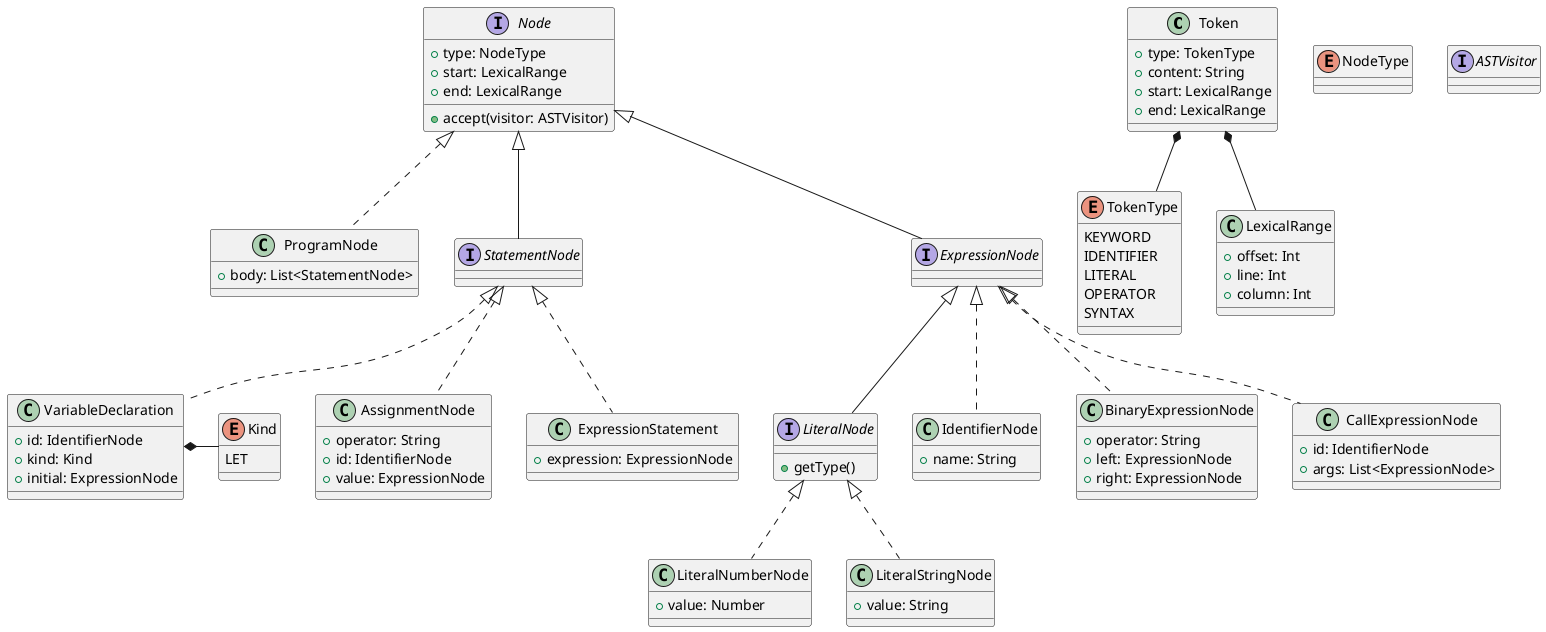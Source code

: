 @startuml
'https://plantuml.com/class-diagram


class Token {
+ type: TokenType
+ content: String
+ start: LexicalRange
+ end: LexicalRange
}
Token *-- TokenType

class LexicalRange {
+ offset: Int
+ line: Int
+ column: Int
}
Token *-- LexicalRange


' let a : number = 5;
' println("hola");
enum TokenType {
KEYWORD
IDENTIFIER
LITERAL
OPERATOR
SYNTAX
}

interface Node {
+ type: NodeType
+ start: LexicalRange
+ end: LexicalRange
+ accept(visitor: ASTVisitor)
}

enum NodeType {
'TODO
}

class ProgramNode implements Node {
+ body: List<StatementNode>
}

interface StatementNode implements Node {
}

class AssignmentNode implements StatementNode {
+ operator: String
+ id: IdentifierNode
+ value: ExpressionNode
}

class VariableDeclaration implements StatementNode {
+ id: IdentifierNode
+ kind: Kind
+ initial: ExpressionNode
}
VariableDeclaration *- Kind

enum Kind {
LET
}

class ExpressionStatement implements StatementNode {
+ expression: ExpressionNode
}

interface ExpressionNode implements Node {
}

interface LiteralNode implements ExpressionNode {
+ getType()
}

class LiteralNumberNode implements LiteralNode {
+ value: Number
}

class LiteralStringNode implements LiteralNode {
+ value: String
}

class IdentifierNode implements ExpressionNode {
+ name: String
}

class BinaryExpressionNode implements ExpressionNode {
+ operator: String
+ left: ExpressionNode
+ right: ExpressionNode
}

class CallExpressionNode implements ExpressionNode {
+ id: IdentifierNode
+ args: List<ExpressionNode>
}

'class DeclaratorNode implements Node

interface ASTVisitor {
}

@enduml


let a = 10
println(a)


ProgramNode
 - VariableDeclaration
   - id: IdentifierNode(a)
   - kind: LET
   - initial: LiteralNumber(Number, 10)
 - ExpressionStatement
   - expression: CallExpressionNode
     - id: "println"
     - args:
        - IdentifierNode(a)